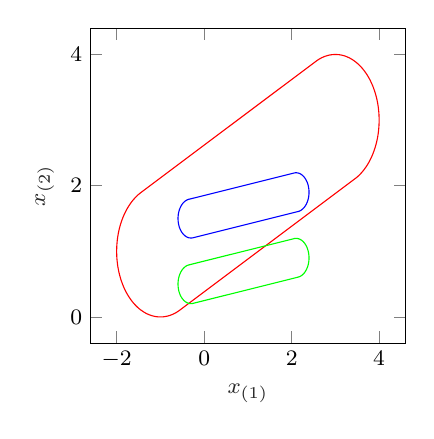 % This file was created by matlab2tikz.
%
\begin{tikzpicture}
\footnotesize

\begin{axis}[%
width=4cm,
height=4cm,
at={(0in,0in)},
scale only axis,
xmin=-2.6,
xmax=4.6,
xlabel style={font=\color{white!15!black}},
xlabel={$x_{(1)}$},
ymin=-0.4,
ymax=4.4,
ylabel style={font=\color{white!15!black}},
ylabel={$x_{(2)}$},
axis background/.style={fill=white}
]
\addplot [color=red, forget plot]
  table[row sep=crcr]{%
3.447	2.106\\
3.453	2.108\\
3.47	2.117\\
3.475	2.12\\
3.481	2.123\\
3.486	2.126\\
3.492	2.129\\
3.497	2.132\\
3.503	2.135\\
3.519	2.145\\
3.53	2.152\\
3.551	2.165\\
3.561	2.172\\
3.577	2.183\\
3.582	2.187\\
3.592	2.194\\
3.597	2.198\\
3.602	2.202\\
3.607	2.205\\
3.612	2.209\\
3.617	2.213\\
3.622	2.217\\
3.632	2.225\\
3.637	2.229\\
3.642	2.233\\
3.646	2.237\\
3.656	2.245\\
3.661	2.249\\
3.665	2.253\\
3.67	2.258\\
3.675	2.262\\
3.679	2.266\\
3.684	2.271\\
3.689	2.275\\
3.693	2.279\\
3.698	2.284\\
3.702	2.288\\
3.711	2.297\\
3.72	2.306\\
3.724	2.31\\
3.729	2.315\\
3.733	2.32\\
3.737	2.324\\
3.741	2.329\\
3.75	2.338\\
3.754	2.343\\
3.766	2.357\\
3.77	2.362\\
3.778	2.372\\
3.786	2.382\\
3.79	2.387\\
3.794	2.392\\
3.798	2.397\\
3.801	2.402\\
3.805	2.407\\
3.809	2.412\\
3.812	2.417\\
3.816	2.422\\
3.82	2.427\\
3.823	2.433\\
3.834	2.448\\
3.837	2.453\\
3.848	2.469\\
3.851	2.475\\
3.854	2.48\\
3.857	2.485\\
3.861	2.491\\
3.864	2.496\\
3.867	2.502\\
3.876	2.518\\
3.882	2.529\\
3.891	2.546\\
3.897	2.557\\
3.899	2.563\\
3.902	2.569\\
3.905	2.574\\
3.908	2.58\\
3.91	2.586\\
3.913	2.591\\
3.915	2.597\\
3.918	2.603\\
3.92	2.609\\
3.925	2.62\\
3.928	2.626\\
3.93	2.632\\
3.934	2.644\\
3.937	2.65\\
3.939	2.655\\
3.941	2.662\\
3.943	2.667\\
3.945	2.673\\
3.947	2.679\\
3.949	2.685\\
3.951	2.691\\
3.953	2.697\\
3.955	2.703\\
3.957	2.709\\
3.96	2.721\\
3.964	2.733\\
3.966	2.74\\
3.969	2.752\\
3.973	2.77\\
3.975	2.776\\
3.976	2.782\\
3.977	2.788\\
3.979	2.795\\
3.98	2.801\\
3.981	2.807\\
3.982	2.813\\
3.983	2.819\\
3.985	2.825\\
3.986	2.832\\
3.987	2.838\\
3.988	2.844\\
3.989	2.85\\
3.99	2.857\\
3.99	2.863\\
3.991	2.869\\
3.992	2.875\\
3.993	2.882\\
3.994	2.888\\
3.994	2.894\\
3.995	2.9\\
3.996	2.913\\
3.997	2.919\\
3.997	2.925\\
3.998	2.932\\
3.998	2.938\\
3.998	2.944\\
3.999	2.951\\
3.999	2.957\\
3.999	2.963\\
4.0	2.976\\
4	2.995\\
4	3.007\\
4.0	3.026\\
3.999	3.039\\
3.999	3.051\\
3.998	3.058\\
3.998	3.064\\
3.998	3.07\\
3.997	3.076\\
3.997	3.083\\
3.996	3.089\\
3.995	3.095\\
3.995	3.102\\
3.994	3.108\\
3.994	3.114\\
3.993	3.12\\
3.992	3.127\\
3.991	3.133\\
3.99	3.139\\
3.989	3.151\\
3.987	3.158\\
3.986	3.164\\
3.983	3.183\\
3.982	3.189\\
3.98	3.201\\
3.978	3.207\\
3.977	3.213\\
3.976	3.22\\
3.973	3.232\\
3.971	3.238\\
3.97	3.244\\
3.968	3.25\\
3.967	3.256\\
3.965	3.262\\
3.962	3.274\\
3.96	3.28\\
3.958	3.286\\
3.956	3.292\\
3.951	3.311\\
3.949	3.317\\
3.947	3.322\\
3.945	3.328\\
3.942	3.334\\
3.94	3.34\\
3.938	3.346\\
3.936	3.352\\
3.934	3.358\\
3.932	3.364\\
3.929	3.37\\
3.924	3.381\\
3.922	3.387\\
3.92	3.393\\
3.917	3.399\\
3.914	3.405\\
3.912	3.41\\
3.909	3.416\\
3.907	3.422\\
3.904	3.427\\
3.901	3.433\\
3.899	3.439\\
3.896	3.444\\
3.89	3.456\\
3.884	3.467\\
3.881	3.472\\
3.875	3.483\\
3.866	3.5\\
3.857	3.516\\
3.85	3.527\\
3.847	3.532\\
3.836	3.548\\
3.833	3.553\\
3.826	3.564\\
3.819	3.574\\
3.815	3.579\\
3.8	3.6\\
3.796	3.605\\
3.793	3.61\\
3.789	3.615\\
3.785	3.62\\
3.781	3.625\\
3.777	3.63\\
3.773	3.634\\
3.769	3.639\\
3.765	3.644\\
3.753	3.658\\
3.749	3.663\\
3.744	3.668\\
3.74	3.672\\
3.736	3.677\\
3.723	3.691\\
3.71	3.704\\
3.701	3.713\\
3.696	3.718\\
3.692	3.722\\
3.687	3.726\\
3.678	3.735\\
3.673	3.739\\
3.669	3.744\\
3.664	3.748\\
3.659	3.752\\
3.655	3.756\\
3.645	3.764\\
3.635	3.772\\
3.626	3.78\\
3.621	3.784\\
3.616	3.788\\
3.611	3.792\\
3.606	3.796\\
3.601	3.8\\
3.596	3.803\\
3.591	3.807\\
3.586	3.811\\
3.58	3.814\\
3.575	3.818\\
3.57	3.822\\
3.565	3.825\\
3.56	3.829\\
3.554	3.832\\
3.549	3.836\\
3.544	3.839\\
3.533	3.846\\
3.528	3.849\\
3.523	3.853\\
3.512	3.859\\
3.506	3.862\\
3.501	3.865\\
3.496	3.869\\
3.49	3.872\\
3.485	3.875\\
3.479	3.878\\
3.474	3.881\\
3.468	3.884\\
3.462	3.887\\
3.457	3.89\\
3.446	3.895\\
3.44	3.898\\
3.434	3.901\\
3.423	3.906\\
3.412	3.911\\
3.406	3.914\\
3.4	3.917\\
3.388	3.921\\
3.383	3.924\\
3.377	3.926\\
3.371	3.929\\
3.365	3.931\\
3.359	3.933\\
3.341	3.94\\
3.336	3.942\\
3.33	3.944\\
3.324	3.946\\
3.312	3.95\\
3.306	3.952\\
3.3	3.954\\
3.294	3.956\\
3.282	3.959\\
3.276	3.961\\
3.27	3.963\\
3.264	3.965\\
3.245	3.97\\
3.233	3.973\\
3.221	3.975\\
3.215	3.977\\
3.208	3.978\\
3.196	3.981\\
3.19	3.982\\
3.184	3.983\\
3.165	3.986\\
3.159	3.987\\
3.153	3.988\\
3.14	3.99\\
3.134	3.991\\
3.122	3.993\\
3.115	3.993\\
3.109	3.994\\
3.103	3.995\\
3.096	3.995\\
3.09	3.996\\
3.084	3.997\\
3.078	3.997\\
3.071	3.997\\
3.065	3.998\\
3.059	3.998\\
3.04	3.999\\
3.021	4.0\\
3.009	4\\
2.996	4\\
2.99	4.0\\
2.983	4.0\\
2.977	4.0\\
2.971	4.0\\
2.965	3.999\\
2.939	3.998\\
2.933	3.998\\
2.927	3.997\\
2.908	3.996\\
2.902	3.995\\
2.889	3.994\\
2.883	3.993\\
2.877	3.992\\
2.87	3.992\\
2.864	3.991\\
2.858	3.99\\
2.852	3.989\\
2.845	3.988\\
2.839	3.987\\
2.833	3.986\\
2.821	3.984\\
2.814	3.983\\
2.808	3.981\\
2.796	3.979\\
2.79	3.978\\
2.784	3.976\\
2.777	3.975\\
2.771	3.974\\
2.753	3.969\\
2.735	3.964\\
2.729	3.962\\
2.723	3.961\\
2.717	3.959\\
2.711	3.957\\
2.704	3.955\\
2.699	3.954\\
2.692	3.952\\
2.687	3.95\\
2.681	3.948\\
2.675	3.946\\
2.669	3.943\\
2.663	3.941\\
2.657	3.939\\
2.645	3.935\\
2.639	3.933\\
2.633	3.93\\
2.627	3.928\\
2.616	3.923\\
2.61	3.921\\
2.604	3.918\\
2.593	3.913\\
2.581	3.908\\
2.564	3.9\\
2.558	3.897\\
-1.453	1.892\\
-1.47	1.883\\
-1.475	1.88\\
-1.481	1.877\\
-1.486	1.874\\
-1.492	1.871\\
-1.497	1.868\\
-1.503	1.865\\
-1.519	1.855\\
-1.53	1.848\\
-1.551	1.835\\
-1.561	1.828\\
-1.577	1.817\\
-1.582	1.813\\
-1.592	1.806\\
-1.597	1.802\\
-1.602	1.798\\
-1.607	1.795\\
-1.612	1.791\\
-1.617	1.787\\
-1.622	1.783\\
-1.632	1.775\\
-1.637	1.771\\
-1.642	1.767\\
-1.646	1.763\\
-1.656	1.755\\
-1.661	1.751\\
-1.665	1.746\\
-1.67	1.742\\
-1.675	1.738\\
-1.679	1.734\\
-1.684	1.73\\
-1.689	1.725\\
-1.693	1.721\\
-1.698	1.716\\
-1.702	1.712\\
-1.711	1.703\\
-1.72	1.694\\
-1.724	1.69\\
-1.729	1.685\\
-1.733	1.68\\
-1.737	1.676\\
-1.741	1.671\\
-1.75	1.662\\
-1.754	1.657\\
-1.766	1.643\\
-1.77	1.638\\
-1.778	1.628\\
-1.786	1.618\\
-1.79	1.613\\
-1.794	1.608\\
-1.798	1.603\\
-1.801	1.598\\
-1.805	1.593\\
-1.809	1.588\\
-1.812	1.583\\
-1.816	1.578\\
-1.82	1.573\\
-1.823	1.567\\
-1.834	1.552\\
-1.837	1.547\\
-1.848	1.531\\
-1.851	1.525\\
-1.854	1.52\\
-1.857	1.515\\
-1.861	1.509\\
-1.864	1.504\\
-1.867	1.498\\
-1.876	1.482\\
-1.882	1.471\\
-1.891	1.454\\
-1.897	1.443\\
-1.899	1.437\\
-1.902	1.431\\
-1.905	1.426\\
-1.907	1.42\\
-1.91	1.414\\
-1.913	1.409\\
-1.915	1.403\\
-1.918	1.397\\
-1.92	1.391\\
-1.925	1.38\\
-1.927	1.374\\
-1.93	1.368\\
-1.934	1.356\\
-1.937	1.35\\
-1.939	1.345\\
-1.941	1.339\\
-1.943	1.333\\
-1.945	1.327\\
-1.947	1.321\\
-1.949	1.315\\
-1.951	1.309\\
-1.953	1.303\\
-1.955	1.297\\
-1.957	1.291\\
-1.96	1.279\\
-1.964	1.266\\
-1.966	1.26\\
-1.969	1.248\\
-1.973	1.23\\
-1.975	1.224\\
-1.976	1.218\\
-1.977	1.212\\
-1.979	1.205\\
-1.98	1.199\\
-1.981	1.193\\
-1.982	1.187\\
-1.984	1.181\\
-1.985	1.175\\
-1.986	1.168\\
-1.987	1.162\\
-1.988	1.156\\
-1.989	1.15\\
-1.99	1.143\\
-1.99	1.137\\
-1.991	1.131\\
-1.992	1.125\\
-1.993	1.118\\
-1.994	1.112\\
-1.994	1.106\\
-1.995	1.1\\
-1.996	1.087\\
-1.997	1.081\\
-1.997	1.075\\
-1.998	1.068\\
-1.998	1.062\\
-1.998	1.056\\
-1.999	1.049\\
-1.999	1.043\\
-1.999	1.037\\
-2.0	1.024\\
-2	1.005\\
-2	0.993\\
-2.0	0.974\\
-1.999	0.961\\
-1.999	0.949\\
-1.998	0.943\\
-1.998	0.936\\
-1.998	0.93\\
-1.997	0.924\\
-1.997	0.917\\
-1.996	0.911\\
-1.996	0.905\\
-1.995	0.898\\
-1.994	0.892\\
-1.994	0.886\\
-1.993	0.88\\
-1.992	0.874\\
-1.991	0.867\\
-1.99	0.861\\
-1.988	0.849\\
-1.988	0.842\\
-1.986	0.836\\
-1.983	0.818\\
-1.982	0.811\\
-1.98	0.799\\
-1.978	0.793\\
-1.977	0.787\\
-1.976	0.78\\
-1.973	0.768\\
-1.971	0.762\\
-1.97	0.756\\
-1.968	0.75\\
-1.967	0.744\\
-1.965	0.738\\
-1.962	0.726\\
-1.96	0.72\\
-1.958	0.714\\
-1.956	0.708\\
-1.951	0.69\\
-1.949	0.683\\
-1.947	0.678\\
-1.944	0.672\\
-1.942	0.666\\
-1.94	0.66\\
-1.938	0.654\\
-1.936	0.648\\
-1.934	0.642\\
-1.931	0.636\\
-1.929	0.63\\
-1.924	0.619\\
-1.922	0.613\\
-1.92	0.607\\
-1.917	0.601\\
-1.915	0.596\\
-1.912	0.59\\
-1.909	0.584\\
-1.907	0.578\\
-1.904	0.573\\
-1.901	0.567\\
-1.899	0.561\\
-1.896	0.556\\
-1.89	0.544\\
-1.884	0.533\\
-1.881	0.528\\
-1.875	0.517\\
-1.866	0.5\\
-1.857	0.484\\
-1.85	0.473\\
-1.847	0.468\\
-1.836	0.452\\
-1.833	0.447\\
-1.826	0.436\\
-1.819	0.426\\
-1.815	0.421\\
-1.8	0.4\\
-1.796	0.395\\
-1.793	0.39\\
-1.789	0.385\\
-1.785	0.38\\
-1.781	0.375\\
-1.777	0.37\\
-1.773	0.366\\
-1.769	0.361\\
-1.765	0.356\\
-1.753	0.342\\
-1.749	0.337\\
-1.744	0.332\\
-1.74	0.328\\
-1.736	0.323\\
-1.723	0.309\\
-1.71	0.296\\
-1.701	0.287\\
-1.696	0.282\\
-1.692	0.278\\
-1.687	0.274\\
-1.678	0.265\\
-1.673	0.261\\
-1.669	0.257\\
-1.664	0.252\\
-1.659	0.248\\
-1.655	0.244\\
-1.645	0.236\\
-1.635	0.228\\
-1.626	0.22\\
-1.621	0.216\\
-1.616	0.212\\
-1.611	0.208\\
-1.606	0.204\\
-1.601	0.201\\
-1.596	0.197\\
-1.591	0.193\\
-1.585	0.189\\
-1.58	0.186\\
-1.575	0.182\\
-1.57	0.178\\
-1.565	0.175\\
-1.56	0.171\\
-1.554	0.168\\
-1.549	0.164\\
-1.544	0.161\\
-1.533	0.154\\
-1.528	0.151\\
-1.523	0.147\\
-1.512	0.141\\
-1.506	0.138\\
-1.501	0.135\\
-1.496	0.131\\
-1.49	0.128\\
-1.485	0.125\\
-1.479	0.122\\
-1.474	0.119\\
-1.468	0.116\\
-1.462	0.113\\
-1.457	0.11\\
-1.446	0.105\\
-1.44	0.102\\
-1.434	0.099\\
-1.423	0.094\\
-1.411	0.089\\
-1.406	0.086\\
-1.4	0.084\\
-1.388	0.079\\
-1.383	0.076\\
-1.377	0.074\\
-1.371	0.071\\
-1.365	0.069\\
-1.359	0.067\\
-1.341	0.06\\
-1.336	0.058\\
-1.33	0.056\\
-1.324	0.054\\
-1.312	0.05\\
-1.306	0.048\\
-1.3	0.046\\
-1.294	0.044\\
-1.282	0.041\\
-1.276	0.039\\
-1.27	0.037\\
-1.264	0.035\\
-1.245	0.03\\
-1.233	0.028\\
-1.221	0.025\\
-1.215	0.023\\
-1.208	0.022\\
-1.196	0.019\\
-1.19	0.018\\
-1.184	0.017\\
-1.165	0.014\\
-1.159	0.013\\
-1.153	0.012\\
-1.14	0.01\\
-1.134	0.009\\
-1.122	0.007\\
-1.115	0.007\\
-1.109	0.006\\
-1.103	0.005\\
-1.097	0.005\\
-1.09	0.004\\
-1.084	0.004\\
-1.078	0.003\\
-1.071	0.003\\
-1.065	0.002\\
-1.059	0.002\\
-1.04	0.001\\
-1.021	0.0\\
-1.008	0\\
-0.996	0\\
-0.99	0.0\\
-0.983	0.0\\
-0.977	0.0\\
-0.971	0.0\\
-0.965	0.001\\
-0.939	0.002\\
-0.933	0.002\\
-0.927	0.003\\
-0.908	0.004\\
-0.902	0.005\\
-0.889	0.006\\
-0.883	0.007\\
-0.877	0.008\\
-0.87	0.008\\
-0.864	0.009\\
-0.858	0.01\\
-0.852	0.011\\
-0.846	0.012\\
-0.839	0.013\\
-0.833	0.014\\
-0.821	0.016\\
-0.814	0.017\\
-0.808	0.019\\
-0.796	0.021\\
-0.79	0.022\\
-0.784	0.024\\
-0.777	0.025\\
-0.771	0.026\\
-0.753	0.031\\
-0.735	0.036\\
-0.729	0.037\\
-0.723	0.039\\
-0.717	0.041\\
-0.711	0.043\\
-0.705	0.045\\
-0.699	0.046\\
-0.693	0.048\\
-0.686	0.05\\
-0.681	0.052\\
-0.675	0.054\\
-0.669	0.057\\
-0.663	0.059\\
-0.657	0.061\\
-0.645	0.065\\
-0.639	0.067\\
-0.633	0.07\\
-0.627	0.072\\
-0.616	0.077\\
-0.61	0.079\\
-0.604	0.082\\
-0.593	0.087\\
-0.581	0.092\\
-0.564	0.1\\
-0.558	0.103\\
3.447	2.106\\
};
\addplot [color=green, forget plot]
  table[row sep=crcr]{%
2.149	0.607\\
2.151	0.607\\
2.152	0.608\\
2.154	0.608\\
2.156	0.608\\
2.158	0.609\\
2.16	0.609\\
2.163	0.61\\
2.165	0.61\\
2.169	0.611\\
2.171	0.612\\
2.173	0.612\\
2.174	0.612\\
2.176	0.613\\
2.185	0.615\\
2.187	0.616\\
2.189	0.617\\
2.192	0.618\\
2.194	0.618\\
2.196	0.619\\
2.198	0.619\\
2.2	0.62\\
2.201	0.621\\
2.203	0.621\\
2.205	0.622\\
2.207	0.623\\
2.208	0.623\\
2.21	0.624\\
2.213	0.625\\
2.215	0.626\\
2.217	0.627\\
2.219	0.628\\
2.22	0.628\\
2.222	0.629\\
2.232	0.634\\
2.234	0.635\\
2.236	0.636\\
2.237	0.636\\
2.239	0.637\\
2.24	0.638\\
2.242	0.639\\
2.244	0.64\\
2.247	0.642\\
2.249	0.643\\
2.25	0.644\\
2.252	0.645\\
2.253	0.646\\
2.258	0.649\\
2.26	0.65\\
2.263	0.652\\
2.264	0.653\\
2.266	0.654\\
2.268	0.655\\
2.269	0.656\\
2.271	0.657\\
2.272	0.658\\
2.274	0.659\\
2.277	0.661\\
2.278	0.662\\
2.281	0.665\\
2.283	0.666\\
2.284	0.667\\
2.286	0.668\\
2.287	0.669\\
2.289	0.67\\
2.29	0.672\\
2.292	0.673\\
2.293	0.674\\
2.294	0.675\\
2.297	0.678\\
2.299	0.679\\
2.3	0.68\\
2.301	0.681\\
2.303	0.683\\
2.304	0.684\\
2.305	0.685\\
2.307	0.687\\
2.308	0.688\\
2.309	0.689\\
2.311	0.691\\
2.313	0.693\\
2.315	0.695\\
2.316	0.696\\
2.318	0.699\\
2.32	0.7\\
2.321	0.701\\
2.322	0.703\\
2.324	0.704\\
2.325	0.706\\
2.328	0.71\\
2.329	0.711\\
2.331	0.713\\
2.332	0.714\\
2.333	0.716\\
2.334	0.717\\
2.335	0.719\\
2.337	0.72\\
2.343	0.729\\
2.344	0.731\\
2.345	0.732\\
2.346	0.734\\
2.347	0.735\\
2.348	0.737\\
2.349	0.739\\
2.353	0.745\\
2.354	0.747\\
2.355	0.748\\
2.356	0.75\\
2.357	0.751\\
2.359	0.754\\
2.36	0.756\\
2.361	0.758\\
2.362	0.759\\
2.363	0.761\\
2.364	0.763\\
2.364	0.764\\
2.365	0.766\\
2.366	0.768\\
2.367	0.769\\
2.37	0.776\\
2.371	0.778\\
2.372	0.781\\
2.373	0.783\\
2.374	0.785\\
2.374	0.786\\
2.375	0.788\\
2.376	0.79\\
2.377	0.792\\
2.377	0.793\\
2.378	0.795\\
2.379	0.797\\
2.379	0.799\\
2.38	0.8\\
2.381	0.802\\
2.382	0.806\\
2.382	0.807\\
2.384	0.811\\
2.384	0.813\\
2.385	0.815\\
2.388	0.826\\
2.388	0.827\\
2.389	0.829\\
2.389	0.831\\
2.389	0.833\\
2.391	0.838\\
2.391	0.84\\
2.391	0.842\\
2.392	0.844\\
2.392	0.846\\
2.393	0.849\\
2.393	0.851\\
2.393	0.853\\
2.394	0.855\\
2.394	0.857\\
2.394	0.859\\
2.394	0.86\\
2.395	0.862\\
2.395	0.864\\
2.395	0.868\\
2.396	0.87\\
2.396	0.872\\
2.396	0.873\\
2.396	0.875\\
2.396	0.877\\
2.396	0.879\\
2.397	0.881\\
2.397	0.883\\
2.397	0.884\\
2.397	0.888\\
2.397	0.89\\
2.397	0.892\\
2.397	0.894\\
2.397	0.896\\
2.397	0.903\\
2.397	0.905\\
2.397	0.909\\
2.397	0.914\\
2.397	0.916\\
2.396	0.92\\
2.396	0.922\\
2.396	0.924\\
2.396	0.926\\
2.396	0.927\\
2.396	0.929\\
2.395	0.931\\
2.395	0.935\\
2.395	0.937\\
2.395	0.939\\
2.394	0.941\\
2.394	0.942\\
2.394	0.944\\
2.393	0.946\\
2.393	0.948\\
2.393	0.95\\
2.393	0.952\\
2.392	0.953\\
2.392	0.955\\
2.392	0.957\\
2.391	0.959\\
2.39	0.964\\
2.39	0.966\\
2.389	0.968\\
2.389	0.97\\
2.388	0.972\\
2.388	0.974\\
2.387	0.975\\
2.385	0.984\\
2.384	0.986\\
2.384	0.988\\
2.383	0.992\\
2.382	0.993\\
2.381	0.995\\
2.381	0.997\\
2.38	0.999\\
2.38	1.0\\
2.379	1.002\\
2.378	1.004\\
2.378	1.006\\
2.377	1.007\\
2.376	1.011\\
2.375	1.013\\
2.373	1.018\\
2.372	1.02\\
2.371	1.021\\
2.37	1.023\\
2.367	1.03\\
2.366	1.031\\
2.366	1.033\\
2.365	1.035\\
2.364	1.036\\
2.363	1.038\\
2.362	1.04\\
2.36	1.043\\
2.36	1.045\\
2.358	1.048\\
2.357	1.05\\
2.355	1.053\\
2.354	1.054\\
2.352	1.058\\
2.351	1.059\\
2.348	1.064\\
2.347	1.065\\
2.346	1.067\\
2.345	1.068\\
2.344	1.07\\
2.343	1.071\\
2.337	1.079\\
2.336	1.081\\
2.334	1.083\\
2.333	1.085\\
2.331	1.086\\
2.33	1.088\\
2.328	1.091\\
2.327	1.092\\
2.325	1.094\\
2.322	1.098\\
2.319	1.101\\
2.318	1.102\\
2.317	1.103\\
2.315	1.105\\
2.314	1.106\\
2.313	1.107\\
2.31	1.11\\
2.309	1.111\\
2.307	1.113\\
2.306	1.114\\
2.305	1.115\\
2.303	1.117\\
2.302	1.118\\
2.301	1.119\\
2.299	1.12\\
2.296	1.123\\
2.295	1.124\\
2.294	1.125\\
2.289	1.129\\
2.288	1.13\\
2.287	1.131\\
2.285	1.133\\
2.284	1.134\\
2.282	1.135\\
2.279	1.137\\
2.278	1.138\\
2.273	1.141\\
2.272	1.143\\
2.27	1.144\\
2.268	1.145\\
2.267	1.146\\
2.265	1.147\\
2.264	1.148\\
2.262	1.149\\
2.261	1.15\\
2.256	1.153\\
2.254	1.154\\
2.251	1.156\\
2.249	1.157\\
2.248	1.158\\
2.246	1.159\\
2.245	1.159\\
2.241	1.161\\
2.24	1.162\\
2.238	1.163\\
2.236	1.164\\
2.235	1.165\\
2.233	1.166\\
2.231	1.166\\
2.23	1.167\\
2.223	1.171\\
2.221	1.171\\
2.22	1.172\\
2.218	1.173\\
2.216	1.173\\
2.214	1.174\\
2.213	1.175\\
2.209	1.176\\
2.207	1.177\\
2.206	1.178\\
2.204	1.178\\
2.202	1.179\\
2.2	1.18\\
2.199	1.18\\
2.193	1.182\\
2.192	1.183\\
2.19	1.183\\
2.188	1.184\\
2.186	1.184\\
2.184	1.185\\
2.183	1.185\\
2.177	1.187\\
2.175	1.187\\
2.172	1.188\\
2.17	1.189\\
2.168	1.189\\
2.166	1.19\\
2.161	1.191\\
2.159	1.191\\
2.157	1.192\\
2.155	1.192\\
2.154	1.192\\
2.152	1.193\\
2.15	1.193\\
2.148	1.193\\
2.146	1.194\\
2.144	1.194\\
2.142	1.194\\
2.141	1.194\\
2.139	1.194\\
2.137	1.195\\
2.135	1.195\\
2.133	1.195\\
2.129	1.196\\
2.128	1.196\\
2.126	1.196\\
2.124	1.196\\
2.122	1.196\\
2.12	1.196\\
2.118	1.196\\
2.115	1.197\\
2.113	1.197\\
2.111	1.197\\
2.109	1.197\\
2.107	1.197\\
2.105	1.197\\
2.103	1.197\\
2.096	1.197\\
2.094	1.197\\
2.092	1.197\\
2.09	1.197\\
2.088	1.197\\
2.087	1.197\\
2.083	1.197\\
2.081	1.196\\
2.079	1.196\\
2.077	1.196\\
2.075	1.196\\
2.073	1.196\\
2.072	1.196\\
2.068	1.195\\
2.066	1.195\\
2.064	1.195\\
2.062	1.195\\
2.06	1.194\\
2.059	1.194\\
2.057	1.194\\
2.055	1.194\\
2.053	1.193\\
-0.349	0.793\\
-0.351	0.793\\
-0.352	0.792\\
-0.354	0.792\\
-0.356	0.792\\
-0.358	0.791\\
-0.36	0.791\\
-0.363	0.79\\
-0.365	0.79\\
-0.369	0.789\\
-0.371	0.788\\
-0.373	0.788\\
-0.374	0.788\\
-0.376	0.787\\
-0.385	0.785\\
-0.387	0.784\\
-0.389	0.783\\
-0.392	0.782\\
-0.394	0.782\\
-0.396	0.781\\
-0.398	0.781\\
-0.4	0.78\\
-0.401	0.779\\
-0.403	0.779\\
-0.405	0.778\\
-0.406	0.777\\
-0.408	0.777\\
-0.41	0.776\\
-0.413	0.775\\
-0.415	0.774\\
-0.417	0.773\\
-0.419	0.772\\
-0.42	0.772\\
-0.422	0.771\\
-0.432	0.766\\
-0.434	0.765\\
-0.435	0.764\\
-0.437	0.763\\
-0.439	0.763\\
-0.441	0.762\\
-0.442	0.761\\
-0.444	0.76\\
-0.447	0.758\\
-0.449	0.757\\
-0.45	0.756\\
-0.452	0.755\\
-0.454	0.754\\
-0.458	0.751\\
-0.46	0.75\\
-0.463	0.748\\
-0.465	0.747\\
-0.466	0.746\\
-0.468	0.745\\
-0.469	0.744\\
-0.471	0.743\\
-0.472	0.742\\
-0.474	0.741\\
-0.477	0.739\\
-0.478	0.738\\
-0.481	0.735\\
-0.483	0.734\\
-0.484	0.733\\
-0.486	0.732\\
-0.487	0.731\\
-0.489	0.73\\
-0.49	0.728\\
-0.491	0.727\\
-0.493	0.726\\
-0.494	0.725\\
-0.497	0.722\\
-0.498	0.721\\
-0.5	0.72\\
-0.501	0.719\\
-0.503	0.717\\
-0.504	0.716\\
-0.505	0.715\\
-0.507	0.713\\
-0.508	0.712\\
-0.509	0.711\\
-0.511	0.709\\
-0.513	0.707\\
-0.515	0.705\\
-0.516	0.704\\
-0.518	0.701\\
-0.52	0.7\\
-0.521	0.699\\
-0.522	0.697\\
-0.523	0.696\\
-0.525	0.694\\
-0.528	0.69\\
-0.529	0.689\\
-0.531	0.687\\
-0.532	0.686\\
-0.533	0.684\\
-0.534	0.683\\
-0.535	0.681\\
-0.536	0.68\\
-0.543	0.671\\
-0.544	0.669\\
-0.545	0.668\\
-0.546	0.666\\
-0.547	0.665\\
-0.548	0.663\\
-0.549	0.661\\
-0.553	0.655\\
-0.554	0.653\\
-0.555	0.652\\
-0.556	0.65\\
-0.557	0.649\\
-0.559	0.645\\
-0.56	0.644\\
-0.561	0.642\\
-0.562	0.64\\
-0.563	0.639\\
-0.564	0.637\\
-0.564	0.636\\
-0.565	0.634\\
-0.566	0.632\\
-0.567	0.631\\
-0.57	0.624\\
-0.571	0.622\\
-0.572	0.619\\
-0.573	0.617\\
-0.574	0.615\\
-0.575	0.614\\
-0.575	0.612\\
-0.576	0.61\\
-0.577	0.608\\
-0.577	0.607\\
-0.578	0.605\\
-0.579	0.603\\
-0.579	0.601\\
-0.58	0.6\\
-0.581	0.598\\
-0.582	0.594\\
-0.582	0.593\\
-0.584	0.589\\
-0.584	0.587\\
-0.585	0.585\\
-0.588	0.575\\
-0.588	0.573\\
-0.589	0.571\\
-0.589	0.569\\
-0.589	0.567\\
-0.591	0.562\\
-0.591	0.56\\
-0.591	0.558\\
-0.592	0.556\\
-0.592	0.554\\
-0.593	0.551\\
-0.593	0.549\\
-0.593	0.547\\
-0.594	0.545\\
-0.594	0.543\\
-0.594	0.541\\
-0.594	0.54\\
-0.595	0.538\\
-0.595	0.536\\
-0.595	0.532\\
-0.596	0.53\\
-0.596	0.528\\
-0.596	0.527\\
-0.596	0.525\\
-0.596	0.523\\
-0.596	0.521\\
-0.597	0.519\\
-0.597	0.517\\
-0.597	0.515\\
-0.597	0.512\\
-0.597	0.51\\
-0.597	0.508\\
-0.597	0.506\\
-0.597	0.504\\
-0.597	0.497\\
-0.597	0.495\\
-0.597	0.491\\
-0.597	0.485\\
-0.597	0.484\\
-0.596	0.48\\
-0.596	0.478\\
-0.596	0.476\\
-0.596	0.474\\
-0.596	0.472\\
-0.596	0.471\\
-0.595	0.469\\
-0.595	0.465\\
-0.595	0.463\\
-0.595	0.461\\
-0.594	0.46\\
-0.594	0.458\\
-0.594	0.456\\
-0.594	0.454\\
-0.593	0.452\\
-0.593	0.45\\
-0.593	0.448\\
-0.592	0.447\\
-0.592	0.445\\
-0.592	0.443\\
-0.591	0.441\\
-0.59	0.436\\
-0.59	0.434\\
-0.589	0.432\\
-0.589	0.43\\
-0.588	0.428\\
-0.588	0.426\\
-0.587	0.425\\
-0.585	0.416\\
-0.584	0.414\\
-0.584	0.412\\
-0.583	0.408\\
-0.582	0.407\\
-0.582	0.405\\
-0.581	0.403\\
-0.58	0.401\\
-0.58	0.4\\
-0.579	0.398\\
-0.578	0.396\\
-0.578	0.394\\
-0.577	0.393\\
-0.576	0.389\\
-0.575	0.387\\
-0.573	0.382\\
-0.572	0.381\\
-0.571	0.379\\
-0.571	0.377\\
-0.567	0.37\\
-0.567	0.369\\
-0.566	0.367\\
-0.565	0.365\\
-0.564	0.364\\
-0.563	0.362\\
-0.562	0.36\\
-0.56	0.357\\
-0.559	0.355\\
-0.558	0.352\\
-0.557	0.35\\
-0.555	0.347\\
-0.554	0.346\\
-0.552	0.343\\
-0.551	0.341\\
-0.548	0.336\\
-0.547	0.335\\
-0.546	0.333\\
-0.545	0.332\\
-0.544	0.33\\
-0.543	0.329\\
-0.537	0.321\\
-0.536	0.32\\
-0.534	0.317\\
-0.532	0.315\\
-0.531	0.314\\
-0.53	0.312\\
-0.528	0.309\\
-0.527	0.308\\
-0.525	0.306\\
-0.522	0.302\\
-0.519	0.299\\
-0.518	0.298\\
-0.517	0.297\\
-0.515	0.295\\
-0.514	0.294\\
-0.513	0.293\\
-0.51	0.29\\
-0.509	0.289\\
-0.507	0.287\\
-0.506	0.286\\
-0.505	0.285\\
-0.503	0.283\\
-0.502	0.282\\
-0.501	0.281\\
-0.499	0.28\\
-0.496	0.277\\
-0.495	0.276\\
-0.494	0.275\\
-0.489	0.271\\
-0.488	0.27\\
-0.486	0.269\\
-0.485	0.268\\
-0.483	0.266\\
-0.482	0.265\\
-0.479	0.263\\
-0.478	0.262\\
-0.473	0.259\\
-0.471	0.257\\
-0.47	0.256\\
-0.469	0.255\\
-0.467	0.254\\
-0.465	0.253\\
-0.464	0.252\\
-0.462	0.251\\
-0.461	0.25\\
-0.456	0.247\\
-0.454	0.246\\
-0.451	0.244\\
-0.45	0.243\\
-0.448	0.242\\
-0.446	0.241\\
-0.445	0.24\\
-0.441	0.239\\
-0.44	0.238\\
-0.438	0.237\\
-0.436	0.236\\
-0.435	0.235\\
-0.433	0.234\\
-0.431	0.234\\
-0.43	0.233\\
-0.423	0.23\\
-0.421	0.229\\
-0.419	0.228\\
-0.418	0.227\\
-0.416	0.227\\
-0.414	0.226\\
-0.413	0.225\\
-0.409	0.224\\
-0.407	0.223\\
-0.406	0.222\\
-0.404	0.222\\
-0.402	0.221\\
-0.4	0.22\\
-0.399	0.22\\
-0.393	0.218\\
-0.392	0.217\\
-0.39	0.217\\
-0.388	0.216\\
-0.386	0.216\\
-0.384	0.215\\
-0.383	0.215\\
-0.377	0.213\\
-0.375	0.213\\
-0.372	0.212\\
-0.37	0.211\\
-0.368	0.211\\
-0.366	0.21\\
-0.361	0.209\\
-0.359	0.209\\
-0.357	0.208\\
-0.355	0.208\\
-0.353	0.208\\
-0.352	0.207\\
-0.35	0.207\\
-0.348	0.207\\
-0.346	0.206\\
-0.344	0.206\\
-0.342	0.206\\
-0.341	0.206\\
-0.339	0.205\\
-0.337	0.205\\
-0.335	0.205\\
-0.333	0.205\\
-0.329	0.204\\
-0.328	0.204\\
-0.326	0.204\\
-0.324	0.204\\
-0.322	0.204\\
-0.32	0.204\\
-0.318	0.203\\
-0.315	0.203\\
-0.313	0.203\\
-0.311	0.203\\
-0.309	0.203\\
-0.307	0.203\\
-0.305	0.203\\
-0.303	0.203\\
-0.296	0.203\\
-0.294	0.203\\
-0.292	0.203\\
-0.29	0.203\\
-0.288	0.203\\
-0.286	0.203\\
-0.283	0.203\\
-0.281	0.203\\
-0.279	0.204\\
-0.277	0.204\\
-0.275	0.204\\
-0.273	0.204\\
-0.272	0.204\\
-0.268	0.205\\
-0.266	0.205\\
-0.264	0.205\\
-0.262	0.205\\
-0.26	0.206\\
-0.259	0.206\\
-0.257	0.206\\
-0.255	0.206\\
-0.253	0.207\\
2.149	0.607\\
};
\addplot [color=blue, forget plot]
  table[row sep=crcr]{%
2.149	1.607\\
2.151	1.607\\
2.152	1.608\\
2.154	1.608\\
2.156	1.608\\
2.158	1.609\\
2.16	1.609\\
2.163	1.61\\
2.165	1.61\\
2.169	1.611\\
2.171	1.611\\
2.173	1.612\\
2.174	1.612\\
2.176	1.613\\
2.185	1.615\\
2.187	1.616\\
2.189	1.617\\
2.192	1.618\\
2.194	1.618\\
2.196	1.619\\
2.198	1.619\\
2.2	1.62\\
2.201	1.621\\
2.203	1.621\\
2.205	1.622\\
2.207	1.623\\
2.208	1.623\\
2.21	1.624\\
2.213	1.625\\
2.215	1.626\\
2.217	1.627\\
2.219	1.628\\
2.22	1.628\\
2.222	1.629\\
2.232	1.634\\
2.234	1.635\\
2.236	1.636\\
2.237	1.637\\
2.239	1.637\\
2.24	1.638\\
2.242	1.639\\
2.244	1.64\\
2.247	1.642\\
2.249	1.643\\
2.25	1.644\\
2.252	1.645\\
2.253	1.646\\
2.258	1.649\\
2.26	1.65\\
2.263	1.652\\
2.264	1.653\\
2.266	1.654\\
2.268	1.655\\
2.269	1.656\\
2.271	1.657\\
2.272	1.658\\
2.274	1.659\\
2.277	1.661\\
2.278	1.662\\
2.281	1.665\\
2.283	1.666\\
2.284	1.667\\
2.286	1.668\\
2.287	1.669\\
2.289	1.67\\
2.29	1.672\\
2.292	1.673\\
2.293	1.674\\
2.294	1.675\\
2.297	1.678\\
2.299	1.679\\
2.3	1.68\\
2.301	1.681\\
2.303	1.683\\
2.304	1.684\\
2.305	1.685\\
2.307	1.687\\
2.308	1.688\\
2.309	1.689\\
2.311	1.691\\
2.313	1.693\\
2.315	1.695\\
2.316	1.696\\
2.318	1.699\\
2.32	1.7\\
2.321	1.701\\
2.322	1.703\\
2.324	1.704\\
2.325	1.706\\
2.328	1.71\\
2.329	1.711\\
2.331	1.713\\
2.332	1.714\\
2.333	1.716\\
2.334	1.717\\
2.335	1.719\\
2.337	1.72\\
2.343	1.729\\
2.344	1.731\\
2.345	1.732\\
2.346	1.734\\
2.347	1.735\\
2.348	1.737\\
2.349	1.738\\
2.353	1.745\\
2.354	1.746\\
2.355	1.748\\
2.356	1.75\\
2.357	1.751\\
2.359	1.754\\
2.36	1.756\\
2.361	1.758\\
2.362	1.76\\
2.363	1.761\\
2.364	1.763\\
2.364	1.764\\
2.365	1.766\\
2.366	1.768\\
2.367	1.769\\
2.37	1.776\\
2.371	1.778\\
2.372	1.781\\
2.373	1.783\\
2.374	1.785\\
2.374	1.786\\
2.375	1.788\\
2.376	1.79\\
2.377	1.792\\
2.377	1.793\\
2.378	1.795\\
2.379	1.797\\
2.379	1.799\\
2.38	1.8\\
2.381	1.802\\
2.382	1.806\\
2.382	1.808\\
2.384	1.811\\
2.384	1.813\\
2.385	1.815\\
2.388	1.825\\
2.388	1.827\\
2.389	1.829\\
2.389	1.831\\
2.389	1.833\\
2.391	1.838\\
2.391	1.84\\
2.391	1.842\\
2.392	1.844\\
2.392	1.846\\
2.393	1.849\\
2.393	1.851\\
2.393	1.853\\
2.394	1.855\\
2.394	1.857\\
2.394	1.859\\
2.394	1.86\\
2.395	1.862\\
2.395	1.864\\
2.395	1.868\\
2.396	1.87\\
2.396	1.871\\
2.396	1.873\\
2.396	1.875\\
2.396	1.877\\
2.396	1.879\\
2.397	1.881\\
2.397	1.883\\
2.397	1.885\\
2.397	1.888\\
2.397	1.89\\
2.397	1.892\\
2.397	1.894\\
2.397	1.896\\
2.397	1.903\\
2.397	1.905\\
2.397	1.909\\
2.397	1.915\\
2.397	1.916\\
2.396	1.92\\
2.396	1.922\\
2.396	1.924\\
2.396	1.926\\
2.396	1.927\\
2.396	1.929\\
2.395	1.931\\
2.395	1.935\\
2.395	1.937\\
2.395	1.939\\
2.394	1.94\\
2.394	1.942\\
2.394	1.944\\
2.393	1.946\\
2.393	1.948\\
2.393	1.95\\
2.393	1.952\\
2.392	1.953\\
2.392	1.955\\
2.392	1.957\\
2.391	1.959\\
2.39	1.964\\
2.39	1.966\\
2.389	1.968\\
2.389	1.97\\
2.388	1.972\\
2.388	1.974\\
2.387	1.975\\
2.385	1.984\\
2.384	1.986\\
2.384	1.988\\
2.383	1.992\\
2.382	1.993\\
2.381	1.995\\
2.381	1.997\\
2.38	1.999\\
2.38	2.0\\
2.379	2.002\\
2.378	2.004\\
2.378	2.006\\
2.377	2.007\\
2.376	2.011\\
2.375	2.013\\
2.373	2.018\\
2.372	2.019\\
2.371	2.021\\
2.37	2.023\\
2.367	2.03\\
2.366	2.031\\
2.366	2.033\\
2.365	2.035\\
2.364	2.036\\
2.363	2.038\\
2.362	2.04\\
2.36	2.043\\
2.36	2.045\\
2.358	2.048\\
2.357	2.05\\
2.355	2.053\\
2.354	2.054\\
2.352	2.058\\
2.351	2.059\\
2.348	2.064\\
2.347	2.065\\
2.346	2.067\\
2.345	2.068\\
2.344	2.07\\
2.343	2.071\\
2.337	2.079\\
2.336	2.08\\
2.334	2.083\\
2.333	2.085\\
2.331	2.086\\
2.33	2.088\\
2.328	2.091\\
2.327	2.092\\
2.325	2.094\\
2.322	2.098\\
2.319	2.101\\
2.318	2.102\\
2.317	2.103\\
2.315	2.105\\
2.314	2.106\\
2.313	2.107\\
2.31	2.11\\
2.309	2.111\\
2.307	2.113\\
2.306	2.114\\
2.305	2.115\\
2.303	2.117\\
2.302	2.118\\
2.301	2.119\\
2.299	2.12\\
2.296	2.123\\
2.295	2.124\\
2.294	2.125\\
2.289	2.129\\
2.288	2.13\\
2.287	2.131\\
2.285	2.132\\
2.284	2.134\\
2.282	2.135\\
2.279	2.137\\
2.278	2.138\\
2.273	2.142\\
2.272	2.143\\
2.27	2.144\\
2.268	2.145\\
2.267	2.146\\
2.265	2.147\\
2.264	2.148\\
2.262	2.149\\
2.261	2.15\\
2.256	2.153\\
2.254	2.154\\
2.251	2.156\\
2.249	2.157\\
2.248	2.158\\
2.246	2.159\\
2.245	2.159\\
2.241	2.161\\
2.24	2.162\\
2.238	2.163\\
2.236	2.164\\
2.235	2.165\\
2.233	2.166\\
2.231	2.166\\
2.23	2.167\\
2.223	2.171\\
2.221	2.171\\
2.22	2.172\\
2.218	2.173\\
2.216	2.174\\
2.214	2.174\\
2.213	2.175\\
2.209	2.176\\
2.207	2.177\\
2.206	2.178\\
2.204	2.178\\
2.202	2.179\\
2.2	2.18\\
2.199	2.18\\
2.193	2.182\\
2.192	2.183\\
2.19	2.183\\
2.188	2.184\\
2.186	2.184\\
2.184	2.185\\
2.183	2.185\\
2.177	2.187\\
2.175	2.187\\
2.172	2.188\\
2.17	2.189\\
2.168	2.189\\
2.166	2.19\\
2.161	2.191\\
2.159	2.191\\
2.157	2.192\\
2.155	2.192\\
2.154	2.192\\
2.152	2.193\\
2.15	2.193\\
2.148	2.193\\
2.146	2.193\\
2.144	2.194\\
2.142	2.194\\
2.141	2.194\\
2.139	2.195\\
2.137	2.195\\
2.135	2.195\\
2.133	2.195\\
2.129	2.196\\
2.128	2.196\\
2.126	2.196\\
2.124	2.196\\
2.122	2.196\\
2.12	2.196\\
2.118	2.196\\
2.115	2.197\\
2.113	2.197\\
2.111	2.197\\
2.109	2.197\\
2.107	2.197\\
2.105	2.197\\
2.103	2.197\\
2.096	2.197\\
2.094	2.197\\
2.092	2.197\\
2.09	2.197\\
2.088	2.197\\
2.087	2.197\\
2.083	2.197\\
2.081	2.196\\
2.079	2.196\\
2.077	2.196\\
2.075	2.196\\
2.073	2.196\\
2.072	2.196\\
2.068	2.195\\
2.066	2.195\\
2.064	2.195\\
2.062	2.195\\
2.06	2.194\\
2.059	2.194\\
2.057	2.194\\
2.055	2.194\\
2.053	2.193\\
-0.349	1.793\\
-0.351	1.793\\
-0.352	1.792\\
-0.354	1.792\\
-0.356	1.792\\
-0.358	1.791\\
-0.36	1.791\\
-0.363	1.79\\
-0.365	1.79\\
-0.369	1.789\\
-0.371	1.788\\
-0.373	1.788\\
-0.374	1.788\\
-0.376	1.787\\
-0.385	1.785\\
-0.387	1.784\\
-0.389	1.784\\
-0.392	1.782\\
-0.394	1.782\\
-0.396	1.781\\
-0.398	1.781\\
-0.4	1.78\\
-0.401	1.779\\
-0.403	1.779\\
-0.405	1.778\\
-0.406	1.777\\
-0.408	1.777\\
-0.41	1.776\\
-0.413	1.775\\
-0.415	1.774\\
-0.417	1.773\\
-0.419	1.772\\
-0.42	1.772\\
-0.422	1.771\\
-0.432	1.766\\
-0.434	1.765\\
-0.435	1.764\\
-0.437	1.764\\
-0.439	1.763\\
-0.441	1.762\\
-0.442	1.761\\
-0.444	1.76\\
-0.447	1.758\\
-0.449	1.757\\
-0.45	1.756\\
-0.452	1.755\\
-0.454	1.754\\
-0.458	1.751\\
-0.46	1.75\\
-0.463	1.748\\
-0.465	1.747\\
-0.466	1.746\\
-0.468	1.745\\
-0.469	1.744\\
-0.471	1.743\\
-0.472	1.742\\
-0.474	1.741\\
-0.477	1.739\\
-0.478	1.738\\
-0.481	1.735\\
-0.483	1.734\\
-0.484	1.733\\
-0.486	1.732\\
-0.487	1.731\\
-0.489	1.73\\
-0.49	1.728\\
-0.491	1.727\\
-0.493	1.726\\
-0.494	1.725\\
-0.497	1.722\\
-0.498	1.721\\
-0.5	1.72\\
-0.501	1.718\\
-0.503	1.717\\
-0.504	1.716\\
-0.505	1.715\\
-0.507	1.713\\
-0.508	1.712\\
-0.509	1.711\\
-0.511	1.709\\
-0.513	1.707\\
-0.515	1.705\\
-0.516	1.704\\
-0.518	1.701\\
-0.52	1.7\\
-0.521	1.699\\
-0.522	1.697\\
-0.523	1.696\\
-0.525	1.694\\
-0.528	1.69\\
-0.529	1.689\\
-0.531	1.687\\
-0.532	1.686\\
-0.533	1.684\\
-0.534	1.683\\
-0.535	1.681\\
-0.536	1.68\\
-0.543	1.671\\
-0.544	1.669\\
-0.545	1.668\\
-0.546	1.666\\
-0.547	1.665\\
-0.548	1.663\\
-0.549	1.661\\
-0.553	1.655\\
-0.554	1.653\\
-0.555	1.652\\
-0.556	1.65\\
-0.557	1.649\\
-0.559	1.645\\
-0.56	1.644\\
-0.561	1.642\\
-0.562	1.641\\
-0.563	1.639\\
-0.564	1.637\\
-0.564	1.636\\
-0.565	1.634\\
-0.566	1.632\\
-0.567	1.631\\
-0.57	1.624\\
-0.571	1.622\\
-0.572	1.619\\
-0.573	1.617\\
-0.574	1.615\\
-0.575	1.613\\
-0.575	1.612\\
-0.576	1.61\\
-0.577	1.608\\
-0.577	1.607\\
-0.578	1.605\\
-0.579	1.603\\
-0.579	1.601\\
-0.58	1.599\\
-0.581	1.598\\
-0.582	1.594\\
-0.582	1.593\\
-0.584	1.589\\
-0.584	1.587\\
-0.585	1.585\\
-0.588	1.575\\
-0.588	1.573\\
-0.589	1.571\\
-0.589	1.569\\
-0.589	1.567\\
-0.591	1.562\\
-0.591	1.56\\
-0.591	1.558\\
-0.592	1.556\\
-0.592	1.554\\
-0.593	1.551\\
-0.593	1.549\\
-0.593	1.547\\
-0.594	1.545\\
-0.594	1.543\\
-0.594	1.542\\
-0.594	1.54\\
-0.595	1.538\\
-0.595	1.536\\
-0.595	1.532\\
-0.596	1.53\\
-0.596	1.528\\
-0.596	1.527\\
-0.596	1.525\\
-0.596	1.523\\
-0.596	1.521\\
-0.597	1.519\\
-0.597	1.517\\
-0.597	1.516\\
-0.597	1.512\\
-0.597	1.51\\
-0.597	1.508\\
-0.597	1.506\\
-0.597	1.504\\
-0.597	1.497\\
-0.597	1.495\\
-0.597	1.491\\
-0.597	1.486\\
-0.597	1.484\\
-0.596	1.48\\
-0.596	1.478\\
-0.596	1.476\\
-0.596	1.474\\
-0.596	1.472\\
-0.596	1.471\\
-0.595	1.469\\
-0.595	1.465\\
-0.595	1.463\\
-0.595	1.461\\
-0.594	1.46\\
-0.594	1.458\\
-0.594	1.456\\
-0.594	1.454\\
-0.593	1.452\\
-0.593	1.45\\
-0.593	1.448\\
-0.592	1.447\\
-0.592	1.445\\
-0.592	1.443\\
-0.591	1.441\\
-0.59	1.436\\
-0.59	1.434\\
-0.589	1.432\\
-0.589	1.43\\
-0.588	1.428\\
-0.588	1.427\\
-0.587	1.425\\
-0.585	1.416\\
-0.584	1.414\\
-0.584	1.412\\
-0.583	1.409\\
-0.582	1.407\\
-0.582	1.405\\
-0.581	1.403\\
-0.58	1.401\\
-0.58	1.4\\
-0.579	1.398\\
-0.578	1.396\\
-0.578	1.394\\
-0.577	1.393\\
-0.576	1.389\\
-0.575	1.387\\
-0.573	1.382\\
-0.572	1.381\\
-0.571	1.379\\
-0.571	1.377\\
-0.567	1.37\\
-0.567	1.369\\
-0.566	1.367\\
-0.565	1.365\\
-0.564	1.364\\
-0.563	1.362\\
-0.562	1.36\\
-0.56	1.357\\
-0.559	1.355\\
-0.558	1.352\\
-0.557	1.351\\
-0.555	1.347\\
-0.554	1.346\\
-0.552	1.343\\
-0.551	1.341\\
-0.548	1.336\\
-0.547	1.335\\
-0.546	1.333\\
-0.545	1.332\\
-0.544	1.33\\
-0.543	1.329\\
-0.537	1.321\\
-0.536	1.319\\
-0.534	1.317\\
-0.532	1.315\\
-0.531	1.314\\
-0.53	1.312\\
-0.528	1.309\\
-0.527	1.308\\
-0.525	1.306\\
-0.522	1.302\\
-0.519	1.299\\
-0.518	1.298\\
-0.517	1.297\\
-0.515	1.295\\
-0.514	1.294\\
-0.513	1.293\\
-0.51	1.29\\
-0.509	1.289\\
-0.507	1.287\\
-0.506	1.286\\
-0.505	1.285\\
-0.503	1.283\\
-0.502	1.282\\
-0.501	1.281\\
-0.499	1.28\\
-0.496	1.277\\
-0.495	1.276\\
-0.494	1.275\\
-0.489	1.271\\
-0.488	1.27\\
-0.486	1.269\\
-0.485	1.268\\
-0.483	1.266\\
-0.482	1.265\\
-0.479	1.263\\
-0.478	1.262\\
-0.473	1.258\\
-0.471	1.257\\
-0.47	1.256\\
-0.469	1.255\\
-0.467	1.254\\
-0.465	1.253\\
-0.464	1.252\\
-0.462	1.251\\
-0.461	1.25\\
-0.456	1.247\\
-0.454	1.246\\
-0.451	1.244\\
-0.45	1.243\\
-0.448	1.242\\
-0.446	1.241\\
-0.445	1.24\\
-0.441	1.239\\
-0.44	1.238\\
-0.438	1.237\\
-0.436	1.236\\
-0.435	1.235\\
-0.433	1.234\\
-0.431	1.234\\
-0.43	1.233\\
-0.423	1.23\\
-0.421	1.229\\
-0.419	1.228\\
-0.418	1.227\\
-0.416	1.226\\
-0.414	1.226\\
-0.413	1.225\\
-0.409	1.224\\
-0.407	1.223\\
-0.406	1.222\\
-0.404	1.222\\
-0.402	1.221\\
-0.4	1.22\\
-0.399	1.22\\
-0.393	1.218\\
-0.392	1.217\\
-0.39	1.217\\
-0.388	1.216\\
-0.386	1.216\\
-0.384	1.215\\
-0.383	1.215\\
-0.377	1.213\\
-0.375	1.213\\
-0.372	1.212\\
-0.37	1.211\\
-0.368	1.211\\
-0.366	1.21\\
-0.361	1.209\\
-0.359	1.209\\
-0.357	1.208\\
-0.355	1.208\\
-0.353	1.208\\
-0.352	1.207\\
-0.35	1.207\\
-0.348	1.207\\
-0.346	1.206\\
-0.344	1.206\\
-0.342	1.206\\
-0.341	1.206\\
-0.339	1.206\\
-0.337	1.205\\
-0.335	1.205\\
-0.333	1.205\\
-0.329	1.204\\
-0.328	1.204\\
-0.326	1.204\\
-0.324	1.204\\
-0.322	1.204\\
-0.32	1.204\\
-0.318	1.204\\
-0.315	1.203\\
-0.313	1.203\\
-0.311	1.203\\
-0.309	1.203\\
-0.307	1.203\\
-0.305	1.203\\
-0.303	1.203\\
-0.296	1.203\\
-0.294	1.203\\
-0.292	1.203\\
-0.29	1.203\\
-0.288	1.203\\
-0.286	1.203\\
-0.283	1.203\\
-0.281	1.204\\
-0.279	1.204\\
-0.277	1.204\\
-0.275	1.204\\
-0.273	1.204\\
-0.272	1.204\\
-0.268	1.205\\
-0.266	1.205\\
-0.264	1.205\\
-0.262	1.205\\
-0.26	1.206\\
-0.259	1.206\\
-0.257	1.206\\
-0.255	1.206\\
-0.253	1.207\\
2.149	1.607\\
};
\end{axis}
\end{tikzpicture}%